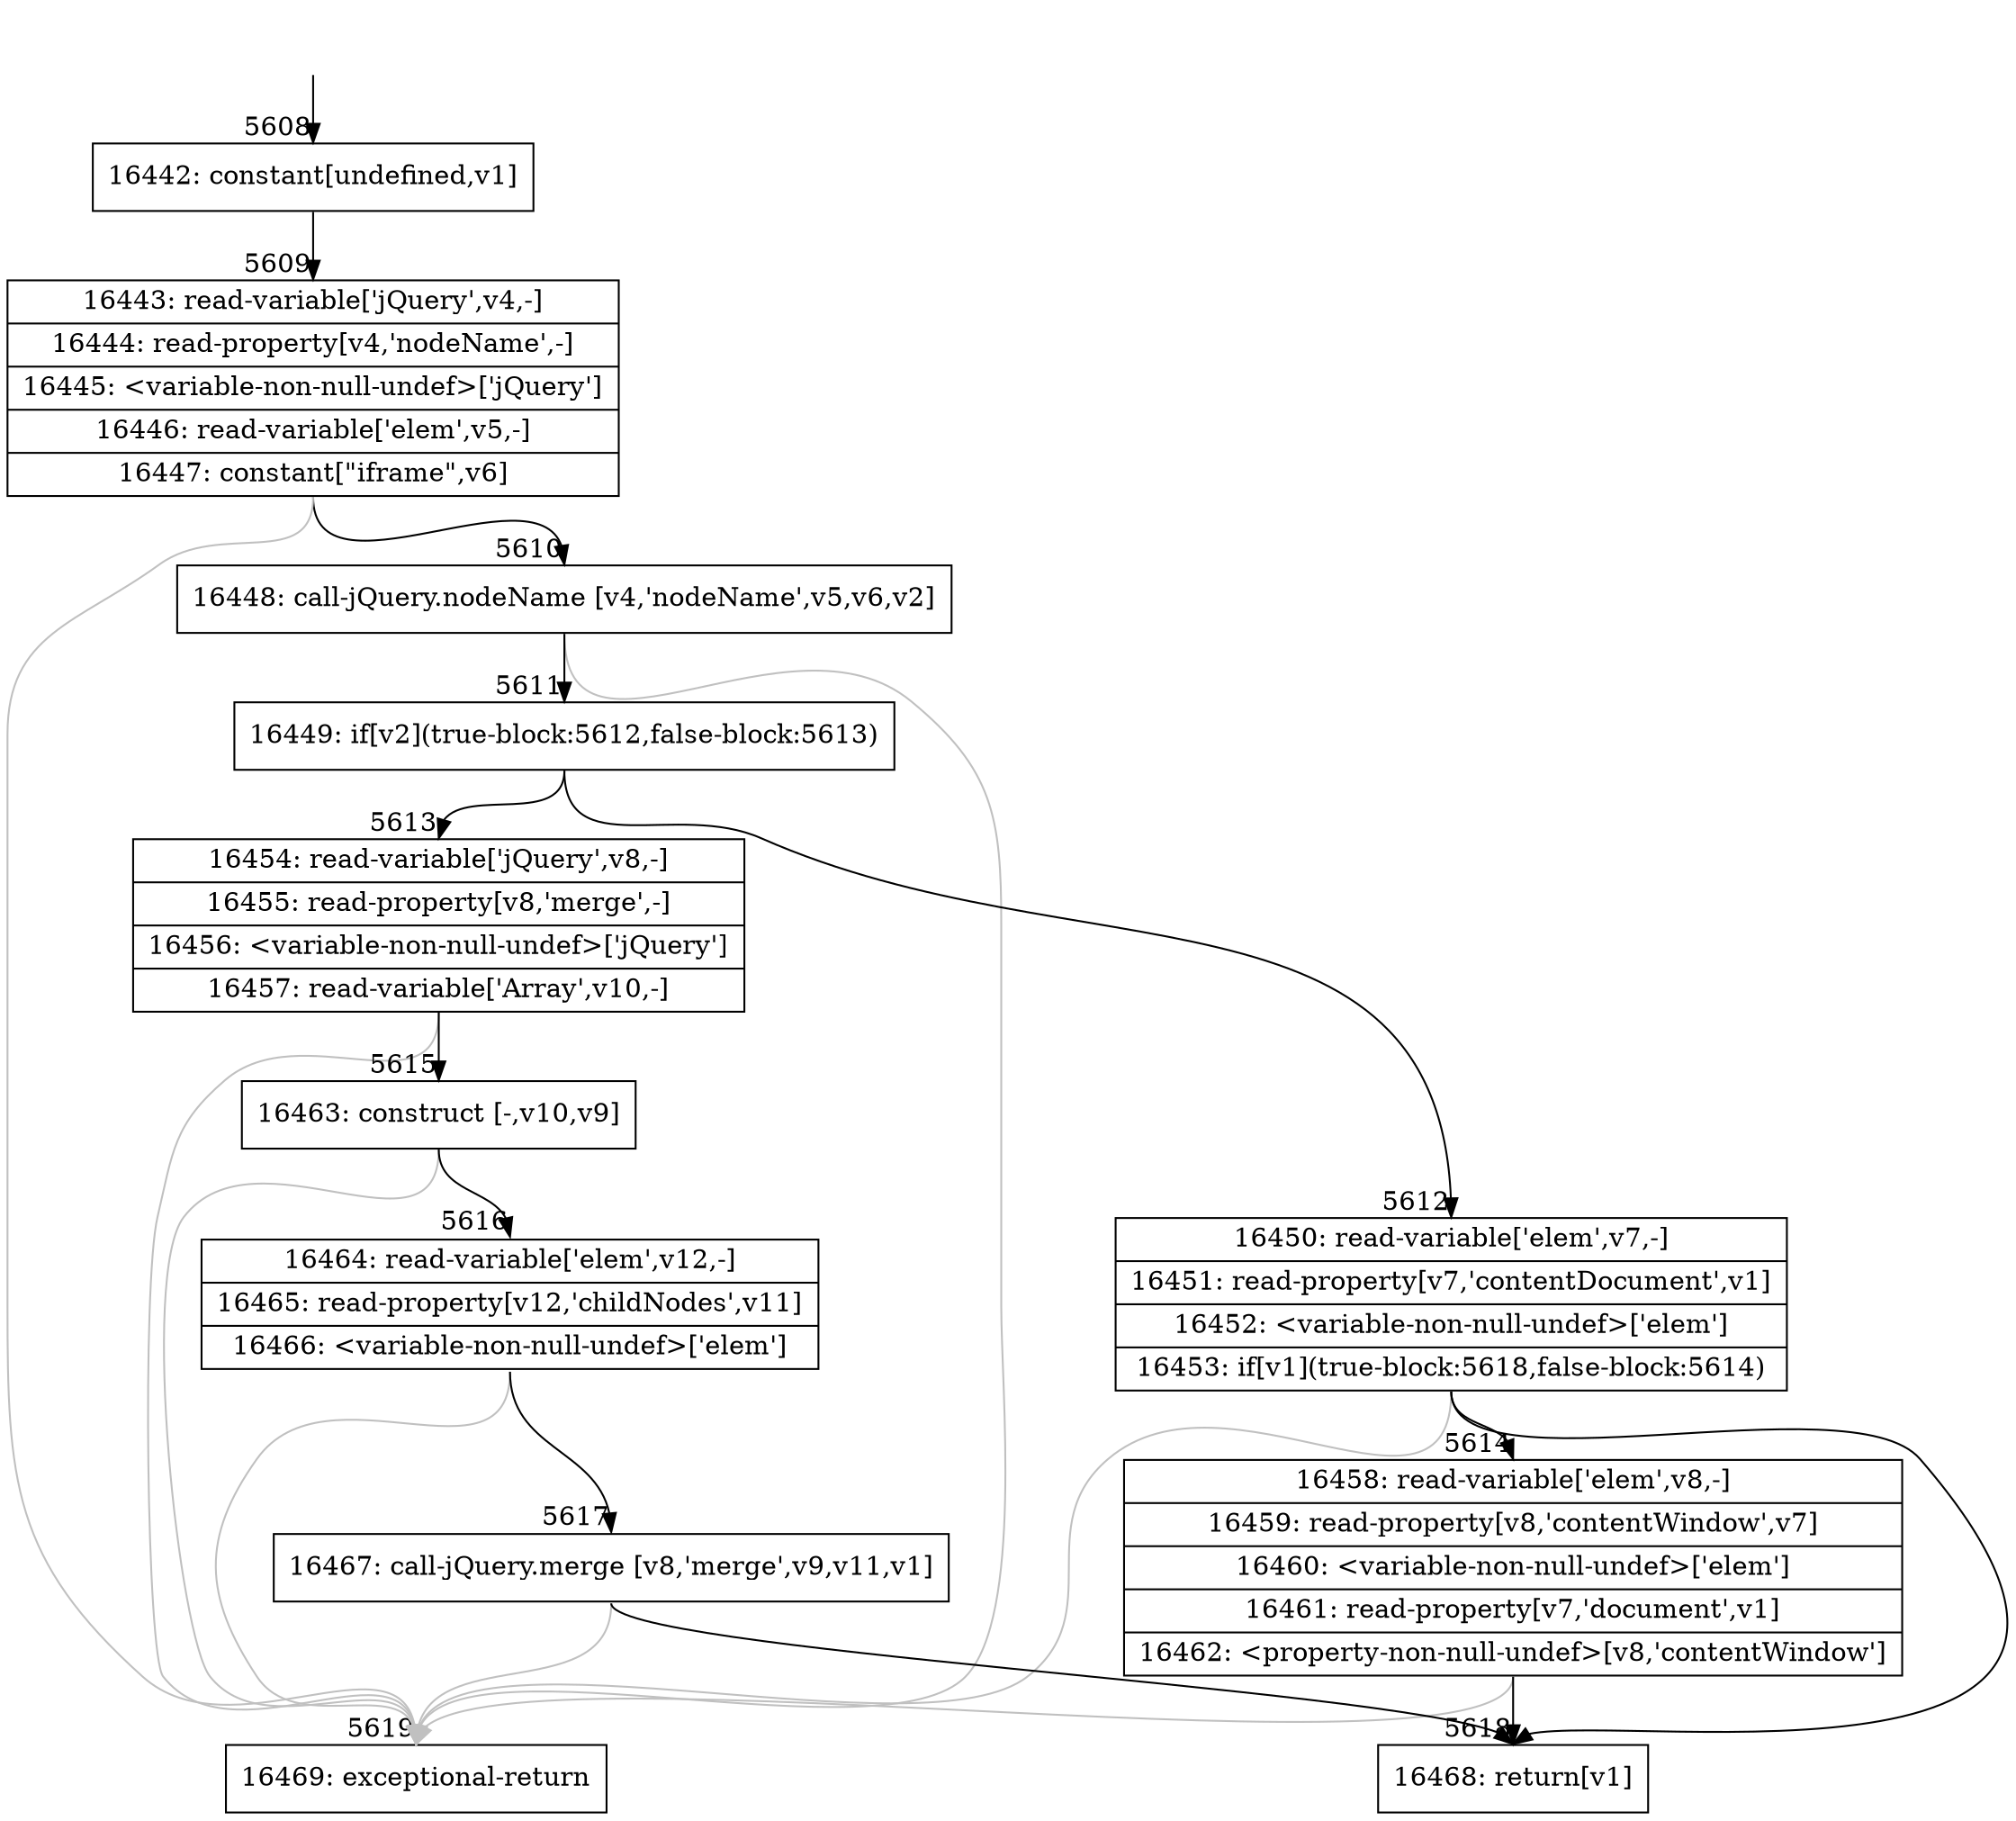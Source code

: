 digraph {
rankdir="TD"
BB_entry361[shape=none,label=""];
BB_entry361 -> BB5608 [tailport=s, headport=n, headlabel="    5608"]
BB5608 [shape=record label="{16442: constant[undefined,v1]}" ] 
BB5608 -> BB5609 [tailport=s, headport=n, headlabel="      5609"]
BB5609 [shape=record label="{16443: read-variable['jQuery',v4,-]|16444: read-property[v4,'nodeName',-]|16445: \<variable-non-null-undef\>['jQuery']|16446: read-variable['elem',v5,-]|16447: constant[\"iframe\",v6]}" ] 
BB5609 -> BB5610 [tailport=s, headport=n, headlabel="      5610"]
BB5609 -> BB5619 [tailport=s, headport=n, color=gray, headlabel="      5619"]
BB5610 [shape=record label="{16448: call-jQuery.nodeName [v4,'nodeName',v5,v6,v2]}" ] 
BB5610 -> BB5611 [tailport=s, headport=n, headlabel="      5611"]
BB5610 -> BB5619 [tailport=s, headport=n, color=gray]
BB5611 [shape=record label="{16449: if[v2](true-block:5612,false-block:5613)}" ] 
BB5611 -> BB5612 [tailport=s, headport=n, headlabel="      5612"]
BB5611 -> BB5613 [tailport=s, headport=n, headlabel="      5613"]
BB5612 [shape=record label="{16450: read-variable['elem',v7,-]|16451: read-property[v7,'contentDocument',v1]|16452: \<variable-non-null-undef\>['elem']|16453: if[v1](true-block:5618,false-block:5614)}" ] 
BB5612 -> BB5618 [tailport=s, headport=n, headlabel="      5618"]
BB5612 -> BB5614 [tailport=s, headport=n, headlabel="      5614"]
BB5612 -> BB5619 [tailport=s, headport=n, color=gray]
BB5613 [shape=record label="{16454: read-variable['jQuery',v8,-]|16455: read-property[v8,'merge',-]|16456: \<variable-non-null-undef\>['jQuery']|16457: read-variable['Array',v10,-]}" ] 
BB5613 -> BB5615 [tailport=s, headport=n, headlabel="      5615"]
BB5613 -> BB5619 [tailport=s, headport=n, color=gray]
BB5614 [shape=record label="{16458: read-variable['elem',v8,-]|16459: read-property[v8,'contentWindow',v7]|16460: \<variable-non-null-undef\>['elem']|16461: read-property[v7,'document',v1]|16462: \<property-non-null-undef\>[v8,'contentWindow']}" ] 
BB5614 -> BB5618 [tailport=s, headport=n]
BB5614 -> BB5619 [tailport=s, headport=n, color=gray]
BB5615 [shape=record label="{16463: construct [-,v10,v9]}" ] 
BB5615 -> BB5616 [tailport=s, headport=n, headlabel="      5616"]
BB5615 -> BB5619 [tailport=s, headport=n, color=gray]
BB5616 [shape=record label="{16464: read-variable['elem',v12,-]|16465: read-property[v12,'childNodes',v11]|16466: \<variable-non-null-undef\>['elem']}" ] 
BB5616 -> BB5617 [tailport=s, headport=n, headlabel="      5617"]
BB5616 -> BB5619 [tailport=s, headport=n, color=gray]
BB5617 [shape=record label="{16467: call-jQuery.merge [v8,'merge',v9,v11,v1]}" ] 
BB5617 -> BB5618 [tailport=s, headport=n]
BB5617 -> BB5619 [tailport=s, headport=n, color=gray]
BB5618 [shape=record label="{16468: return[v1]}" ] 
BB5619 [shape=record label="{16469: exceptional-return}" ] 
//#$~ 5726
}

